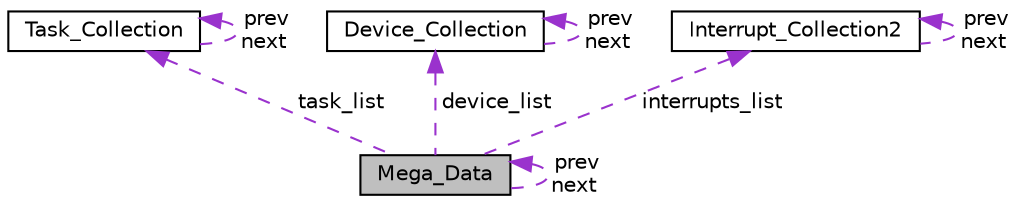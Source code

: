 digraph "Mega_Data"
{
  edge [fontname="Helvetica",fontsize="10",labelfontname="Helvetica",labelfontsize="10"];
  node [fontname="Helvetica",fontsize="10",shape=record];
  Node1 [label="Mega_Data",height=0.2,width=0.4,color="black", fillcolor="grey75", style="filled", fontcolor="black"];
  Node2 -> Node1 [dir="back",color="darkorchid3",fontsize="10",style="dashed",label=" task_list" ,fontname="Helvetica"];
  Node2 [label="Task_Collection",height=0.2,width=0.4,color="black", fillcolor="white", style="filled",URL="$struct_task___collection.html"];
  Node2 -> Node2 [dir="back",color="darkorchid3",fontsize="10",style="dashed",label=" prev\nnext" ,fontname="Helvetica"];
  Node1 -> Node1 [dir="back",color="darkorchid3",fontsize="10",style="dashed",label=" prev\nnext" ,fontname="Helvetica"];
  Node3 -> Node1 [dir="back",color="darkorchid3",fontsize="10",style="dashed",label=" device_list" ,fontname="Helvetica"];
  Node3 [label="Device_Collection",height=0.2,width=0.4,color="black", fillcolor="white", style="filled",URL="$struct_device___collection.html"];
  Node3 -> Node3 [dir="back",color="darkorchid3",fontsize="10",style="dashed",label=" prev\nnext" ,fontname="Helvetica"];
  Node4 -> Node1 [dir="back",color="darkorchid3",fontsize="10",style="dashed",label=" interrupts_list" ,fontname="Helvetica"];
  Node4 [label="Interrupt_Collection2",height=0.2,width=0.4,color="black", fillcolor="white", style="filled",URL="$struct_interrupt___collection2.html"];
  Node4 -> Node4 [dir="back",color="darkorchid3",fontsize="10",style="dashed",label=" prev\nnext" ,fontname="Helvetica"];
}
